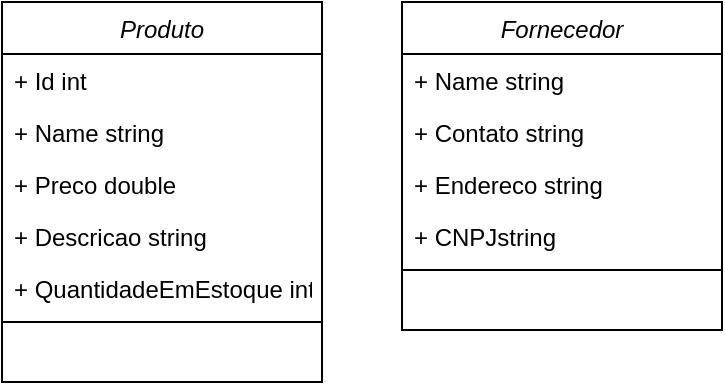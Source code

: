 <mxfile version="24.7.8">
  <diagram id="C5RBs43oDa-KdzZeNtuy" name="Page-1">
    <mxGraphModel dx="880" dy="468" grid="1" gridSize="10" guides="1" tooltips="1" connect="1" arrows="1" fold="1" page="1" pageScale="1" pageWidth="827" pageHeight="1169" math="0" shadow="0">
      <root>
        <mxCell id="WIyWlLk6GJQsqaUBKTNV-0" />
        <mxCell id="WIyWlLk6GJQsqaUBKTNV-1" parent="WIyWlLk6GJQsqaUBKTNV-0" />
        <mxCell id="N83ETVZ3F0o7WJeC_jDq-0" value="Produto" style="swimlane;fontStyle=2;align=center;verticalAlign=top;childLayout=stackLayout;horizontal=1;startSize=26;horizontalStack=0;resizeParent=1;resizeLast=0;collapsible=1;marginBottom=0;rounded=0;shadow=0;strokeWidth=1;" vertex="1" parent="WIyWlLk6GJQsqaUBKTNV-1">
          <mxGeometry x="70" y="70" width="160" height="190" as="geometry">
            <mxRectangle x="230" y="140" width="160" height="26" as="alternateBounds" />
          </mxGeometry>
        </mxCell>
        <mxCell id="N83ETVZ3F0o7WJeC_jDq-1" value="+ Id int" style="text;align=left;verticalAlign=top;spacingLeft=4;spacingRight=4;overflow=hidden;rotatable=0;points=[[0,0.5],[1,0.5]];portConstraint=eastwest;rounded=0;shadow=0;html=0;" vertex="1" parent="N83ETVZ3F0o7WJeC_jDq-0">
          <mxGeometry y="26" width="160" height="26" as="geometry" />
        </mxCell>
        <mxCell id="N83ETVZ3F0o7WJeC_jDq-2" value="+ Name string" style="text;align=left;verticalAlign=top;spacingLeft=4;spacingRight=4;overflow=hidden;rotatable=0;points=[[0,0.5],[1,0.5]];portConstraint=eastwest;" vertex="1" parent="N83ETVZ3F0o7WJeC_jDq-0">
          <mxGeometry y="52" width="160" height="26" as="geometry" />
        </mxCell>
        <mxCell id="N83ETVZ3F0o7WJeC_jDq-3" value="+ Preco double" style="text;align=left;verticalAlign=top;spacingLeft=4;spacingRight=4;overflow=hidden;rotatable=0;points=[[0,0.5],[1,0.5]];portConstraint=eastwest;rounded=0;shadow=0;html=0;" vertex="1" parent="N83ETVZ3F0o7WJeC_jDq-0">
          <mxGeometry y="78" width="160" height="26" as="geometry" />
        </mxCell>
        <mxCell id="N83ETVZ3F0o7WJeC_jDq-4" value="+ Descricao string" style="text;align=left;verticalAlign=top;spacingLeft=4;spacingRight=4;overflow=hidden;rotatable=0;points=[[0,0.5],[1,0.5]];portConstraint=eastwest;rounded=0;shadow=0;html=0;" vertex="1" parent="N83ETVZ3F0o7WJeC_jDq-0">
          <mxGeometry y="104" width="160" height="26" as="geometry" />
        </mxCell>
        <mxCell id="N83ETVZ3F0o7WJeC_jDq-5" value="+ QuantidadeEmEstoque int" style="text;align=left;verticalAlign=top;spacingLeft=4;spacingRight=4;overflow=hidden;rotatable=0;points=[[0,0.5],[1,0.5]];portConstraint=eastwest;rounded=0;shadow=0;html=0;" vertex="1" parent="N83ETVZ3F0o7WJeC_jDq-0">
          <mxGeometry y="130" width="160" height="26" as="geometry" />
        </mxCell>
        <mxCell id="N83ETVZ3F0o7WJeC_jDq-6" value="" style="line;html=1;strokeWidth=1;align=left;verticalAlign=middle;spacingTop=-1;spacingLeft=3;spacingRight=3;rotatable=0;labelPosition=right;points=[];portConstraint=eastwest;" vertex="1" parent="N83ETVZ3F0o7WJeC_jDq-0">
          <mxGeometry y="156" width="160" height="8" as="geometry" />
        </mxCell>
        <mxCell id="N83ETVZ3F0o7WJeC_jDq-7" value="Fornecedor" style="swimlane;fontStyle=2;align=center;verticalAlign=top;childLayout=stackLayout;horizontal=1;startSize=26;horizontalStack=0;resizeParent=1;resizeLast=0;collapsible=1;marginBottom=0;rounded=0;shadow=0;strokeWidth=1;" vertex="1" parent="WIyWlLk6GJQsqaUBKTNV-1">
          <mxGeometry x="270" y="70" width="160" height="164" as="geometry">
            <mxRectangle x="230" y="140" width="160" height="26" as="alternateBounds" />
          </mxGeometry>
        </mxCell>
        <mxCell id="N83ETVZ3F0o7WJeC_jDq-8" value="+ Name string" style="text;align=left;verticalAlign=top;spacingLeft=4;spacingRight=4;overflow=hidden;rotatable=0;points=[[0,0.5],[1,0.5]];portConstraint=eastwest;" vertex="1" parent="N83ETVZ3F0o7WJeC_jDq-7">
          <mxGeometry y="26" width="160" height="26" as="geometry" />
        </mxCell>
        <mxCell id="N83ETVZ3F0o7WJeC_jDq-9" value="+ Contato string" style="text;align=left;verticalAlign=top;spacingLeft=4;spacingRight=4;overflow=hidden;rotatable=0;points=[[0,0.5],[1,0.5]];portConstraint=eastwest;rounded=0;shadow=0;html=0;" vertex="1" parent="N83ETVZ3F0o7WJeC_jDq-7">
          <mxGeometry y="52" width="160" height="26" as="geometry" />
        </mxCell>
        <mxCell id="N83ETVZ3F0o7WJeC_jDq-10" value="+ Endereco string" style="text;align=left;verticalAlign=top;spacingLeft=4;spacingRight=4;overflow=hidden;rotatable=0;points=[[0,0.5],[1,0.5]];portConstraint=eastwest;rounded=0;shadow=0;html=0;" vertex="1" parent="N83ETVZ3F0o7WJeC_jDq-7">
          <mxGeometry y="78" width="160" height="26" as="geometry" />
        </mxCell>
        <mxCell id="N83ETVZ3F0o7WJeC_jDq-13" value="+ CNPJstring" style="text;align=left;verticalAlign=top;spacingLeft=4;spacingRight=4;overflow=hidden;rotatable=0;points=[[0,0.5],[1,0.5]];portConstraint=eastwest;rounded=0;shadow=0;html=0;" vertex="1" parent="N83ETVZ3F0o7WJeC_jDq-7">
          <mxGeometry y="104" width="160" height="26" as="geometry" />
        </mxCell>
        <mxCell id="N83ETVZ3F0o7WJeC_jDq-11" value="" style="line;html=1;strokeWidth=1;align=left;verticalAlign=middle;spacingTop=-1;spacingLeft=3;spacingRight=3;rotatable=0;labelPosition=right;points=[];portConstraint=eastwest;" vertex="1" parent="N83ETVZ3F0o7WJeC_jDq-7">
          <mxGeometry y="130" width="160" height="8" as="geometry" />
        </mxCell>
      </root>
    </mxGraphModel>
  </diagram>
</mxfile>
